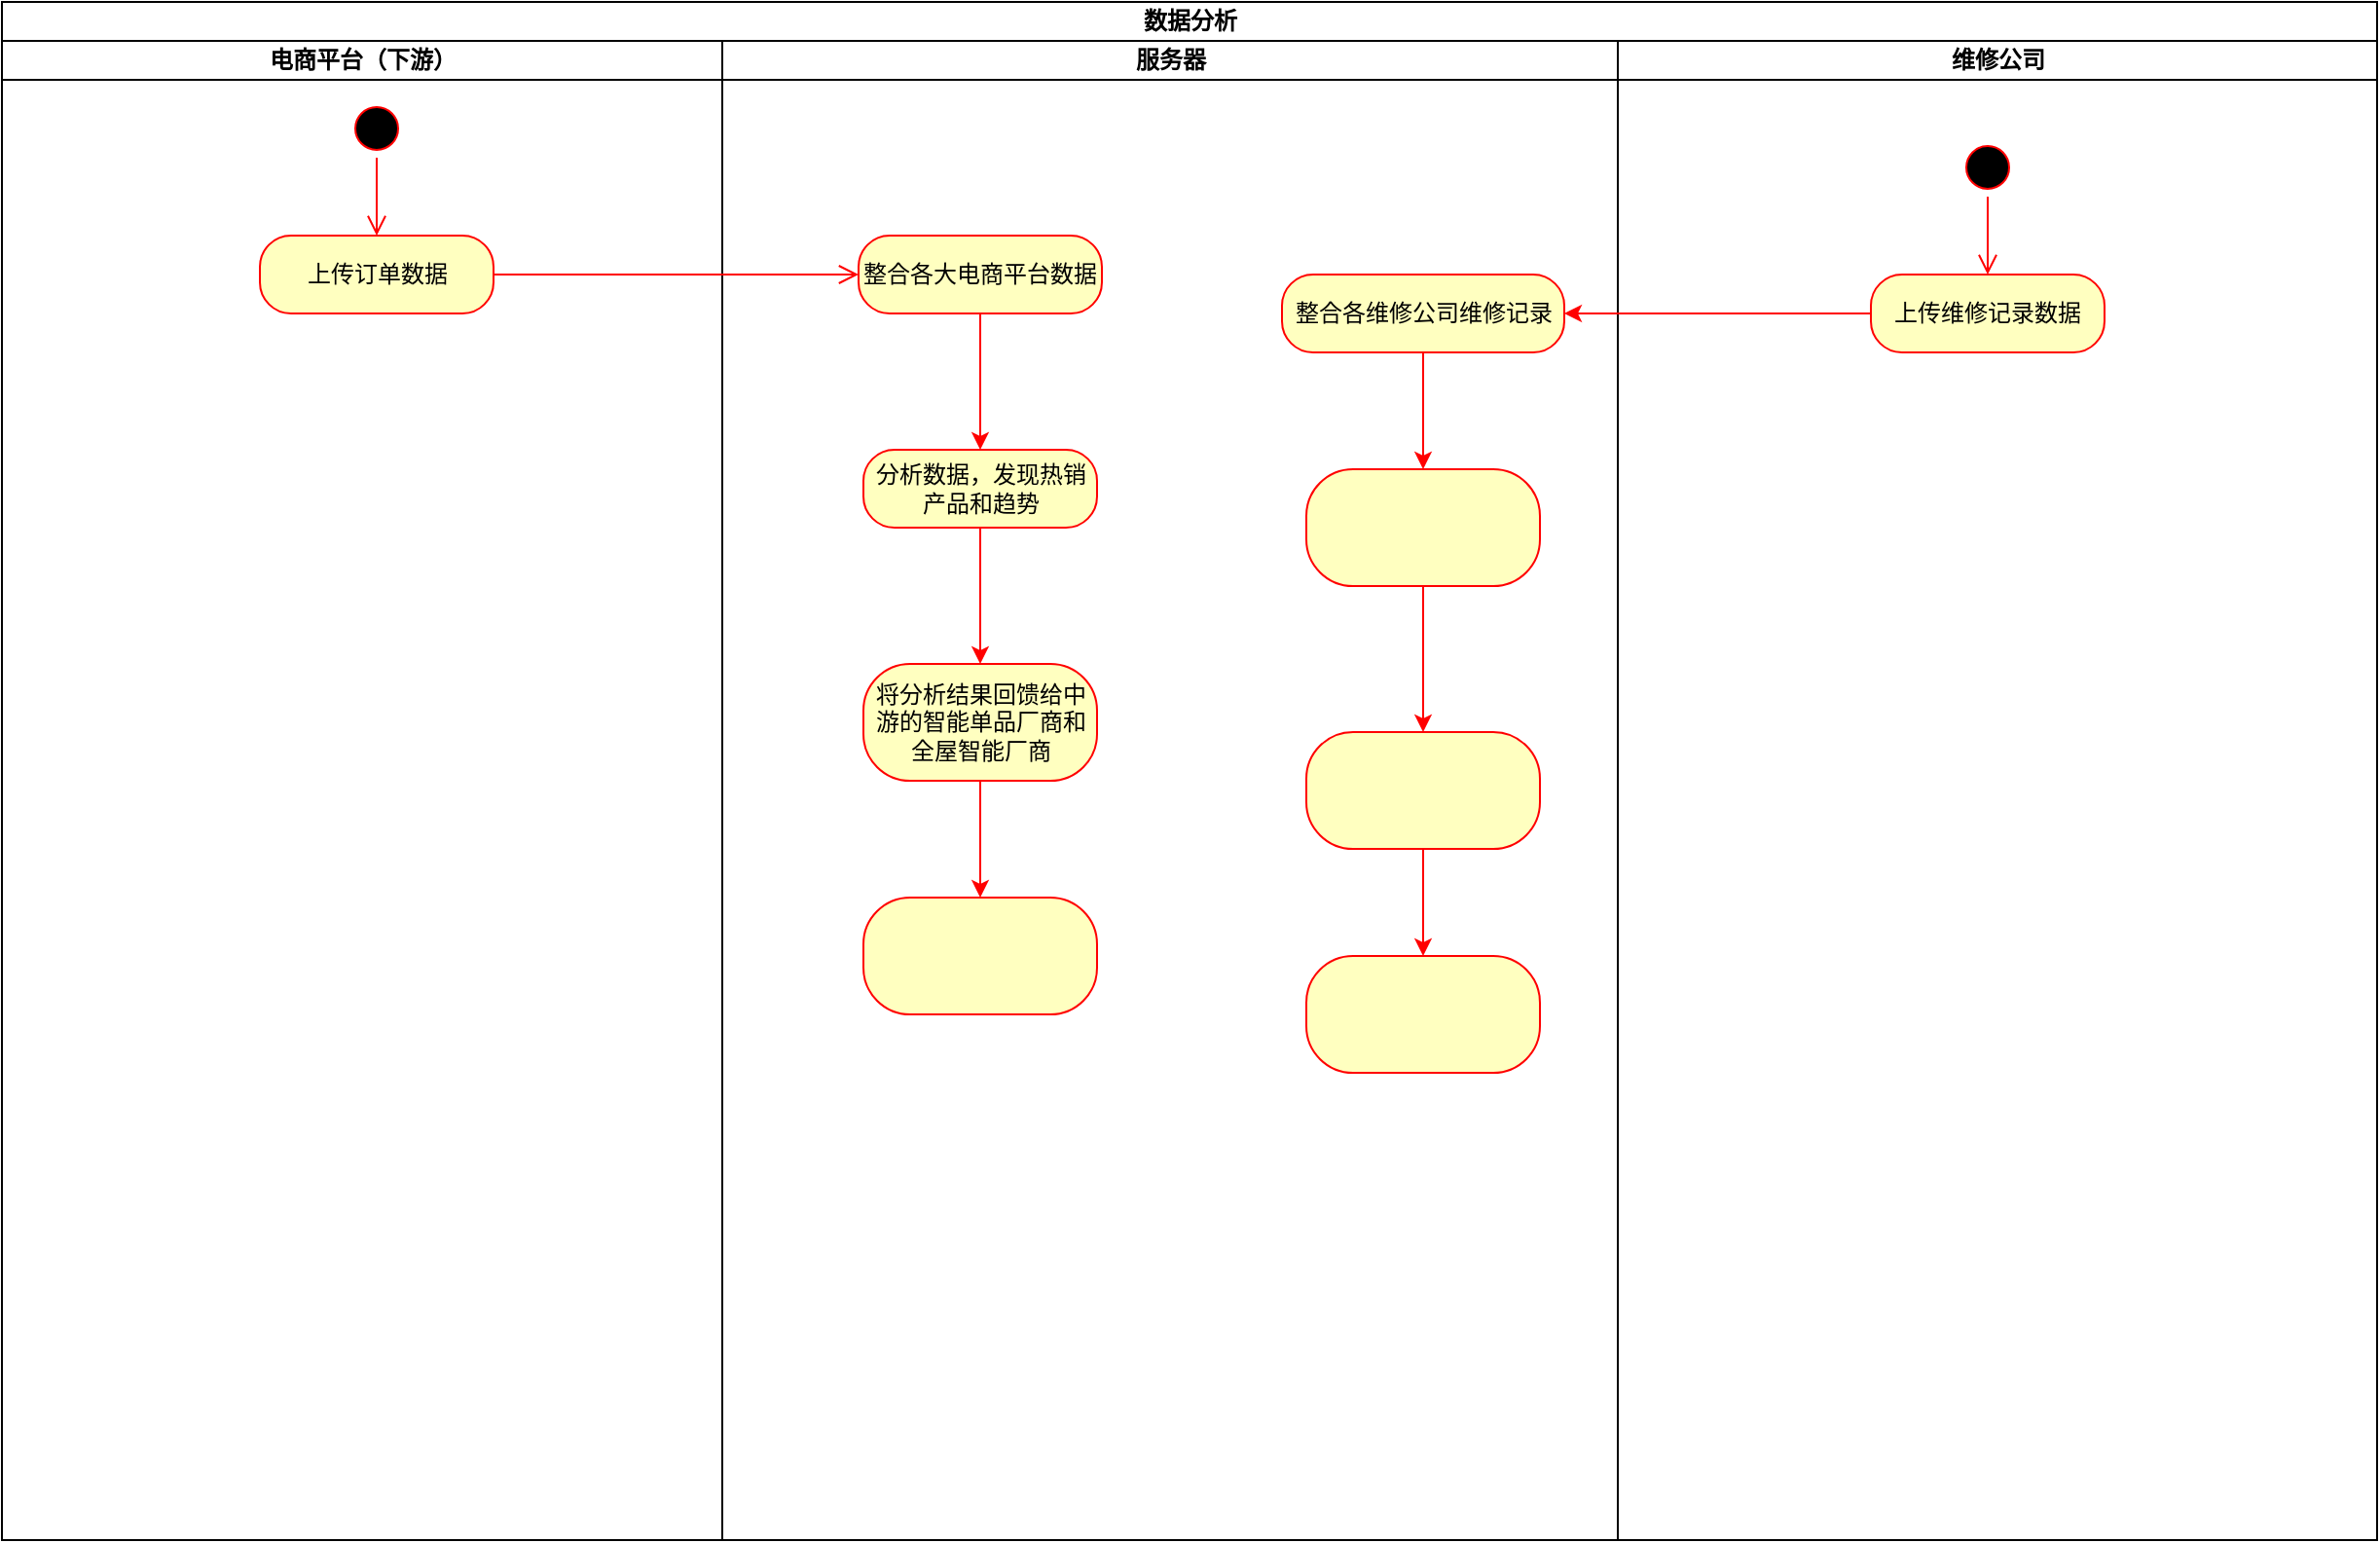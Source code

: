 <mxfile version="26.0.2">
  <diagram name="第 1 页" id="ImWzjJlC9RAwQVps99Y1">
    <mxGraphModel dx="1134" dy="600" grid="1" gridSize="10" guides="1" tooltips="1" connect="1" arrows="1" fold="1" page="1" pageScale="1" pageWidth="2339" pageHeight="3300" math="0" shadow="0">
      <root>
        <mxCell id="0" />
        <mxCell id="1" parent="0" />
        <mxCell id="pnAcOrzet5XJKguN2Ss9-24" value="数据分析" style="swimlane;childLayout=stackLayout;resizeParent=1;resizeParentMax=0;startSize=20;html=1;" vertex="1" parent="1">
          <mxGeometry x="420.0" y="500" width="1220" height="790" as="geometry" />
        </mxCell>
        <mxCell id="pnAcOrzet5XJKguN2Ss9-25" value="电商平台（下游）" style="swimlane;startSize=20;html=1;" vertex="1" parent="pnAcOrzet5XJKguN2Ss9-24">
          <mxGeometry y="20" width="370" height="770" as="geometry" />
        </mxCell>
        <mxCell id="pnAcOrzet5XJKguN2Ss9-28" value="" style="ellipse;html=1;shape=startState;fillColor=#000000;strokeColor=#ff0000;" vertex="1" parent="pnAcOrzet5XJKguN2Ss9-25">
          <mxGeometry x="177.5" y="30" width="30" height="30" as="geometry" />
        </mxCell>
        <mxCell id="pnAcOrzet5XJKguN2Ss9-29" value="" style="edgeStyle=orthogonalEdgeStyle;html=1;verticalAlign=bottom;endArrow=open;endSize=8;strokeColor=#ff0000;rounded=0;entryX=0.5;entryY=0;entryDx=0;entryDy=0;" edge="1" parent="pnAcOrzet5XJKguN2Ss9-25" source="pnAcOrzet5XJKguN2Ss9-28" target="pnAcOrzet5XJKguN2Ss9-30">
          <mxGeometry relative="1" as="geometry">
            <mxPoint x="192.5" y="120" as="targetPoint" />
          </mxGeometry>
        </mxCell>
        <mxCell id="pnAcOrzet5XJKguN2Ss9-30" value="上传订单数据" style="rounded=1;whiteSpace=wrap;html=1;arcSize=40;fontColor=#000000;fillColor=#ffffc0;strokeColor=#ff0000;" vertex="1" parent="pnAcOrzet5XJKguN2Ss9-25">
          <mxGeometry x="132.5" y="100" width="120" height="40" as="geometry" />
        </mxCell>
        <mxCell id="pnAcOrzet5XJKguN2Ss9-26" value="服务器" style="swimlane;startSize=20;html=1;" vertex="1" parent="pnAcOrzet5XJKguN2Ss9-24">
          <mxGeometry x="370" y="20" width="460" height="770" as="geometry" />
        </mxCell>
        <mxCell id="pnAcOrzet5XJKguN2Ss9-45" value="" style="edgeStyle=orthogonalEdgeStyle;rounded=0;orthogonalLoop=1;jettySize=auto;html=1;strokeColor=#FF0000;" edge="1" parent="pnAcOrzet5XJKguN2Ss9-26" source="pnAcOrzet5XJKguN2Ss9-32" target="pnAcOrzet5XJKguN2Ss9-44">
          <mxGeometry relative="1" as="geometry" />
        </mxCell>
        <mxCell id="pnAcOrzet5XJKguN2Ss9-32" value="整合各大电商平台数据" style="rounded=1;whiteSpace=wrap;html=1;arcSize=40;fontColor=#000000;fillColor=#ffffc0;strokeColor=#ff0000;" vertex="1" parent="pnAcOrzet5XJKguN2Ss9-26">
          <mxGeometry x="70.0" y="100" width="125" height="40" as="geometry" />
        </mxCell>
        <mxCell id="pnAcOrzet5XJKguN2Ss9-41" value="" style="edgeStyle=orthogonalEdgeStyle;rounded=0;orthogonalLoop=1;jettySize=auto;html=1;strokeColor=#FF0000;" edge="1" parent="pnAcOrzet5XJKguN2Ss9-26" source="pnAcOrzet5XJKguN2Ss9-38" target="pnAcOrzet5XJKguN2Ss9-40">
          <mxGeometry relative="1" as="geometry" />
        </mxCell>
        <mxCell id="pnAcOrzet5XJKguN2Ss9-38" value="整合各维修公司维修记录" style="whiteSpace=wrap;html=1;fillColor=#ffffc0;strokeColor=#ff0000;fontColor=#000000;rounded=1;arcSize=40;" vertex="1" parent="pnAcOrzet5XJKguN2Ss9-26">
          <mxGeometry x="287.5" y="120" width="145" height="40" as="geometry" />
        </mxCell>
        <mxCell id="pnAcOrzet5XJKguN2Ss9-43" value="" style="edgeStyle=orthogonalEdgeStyle;rounded=0;orthogonalLoop=1;jettySize=auto;html=1;strokeColor=#FF0000;" edge="1" parent="pnAcOrzet5XJKguN2Ss9-26" source="pnAcOrzet5XJKguN2Ss9-40" target="pnAcOrzet5XJKguN2Ss9-42">
          <mxGeometry relative="1" as="geometry" />
        </mxCell>
        <mxCell id="pnAcOrzet5XJKguN2Ss9-40" value="" style="whiteSpace=wrap;html=1;fillColor=#ffffc0;strokeColor=#ff0000;fontColor=#000000;rounded=1;arcSize=40;" vertex="1" parent="pnAcOrzet5XJKguN2Ss9-26">
          <mxGeometry x="300" y="220" width="120" height="60" as="geometry" />
        </mxCell>
        <mxCell id="pnAcOrzet5XJKguN2Ss9-51" value="" style="edgeStyle=orthogonalEdgeStyle;rounded=0;orthogonalLoop=1;jettySize=auto;html=1;strokeColor=#FF0000;" edge="1" parent="pnAcOrzet5XJKguN2Ss9-26" source="pnAcOrzet5XJKguN2Ss9-42" target="pnAcOrzet5XJKguN2Ss9-50">
          <mxGeometry relative="1" as="geometry" />
        </mxCell>
        <mxCell id="pnAcOrzet5XJKguN2Ss9-42" value="" style="whiteSpace=wrap;html=1;fillColor=#ffffc0;strokeColor=#ff0000;fontColor=#000000;rounded=1;arcSize=40;" vertex="1" parent="pnAcOrzet5XJKguN2Ss9-26">
          <mxGeometry x="300" y="355" width="120" height="60" as="geometry" />
        </mxCell>
        <mxCell id="pnAcOrzet5XJKguN2Ss9-47" value="" style="edgeStyle=orthogonalEdgeStyle;rounded=0;orthogonalLoop=1;jettySize=auto;html=1;strokeColor=#FF0000;" edge="1" parent="pnAcOrzet5XJKguN2Ss9-26" source="pnAcOrzet5XJKguN2Ss9-44" target="pnAcOrzet5XJKguN2Ss9-46">
          <mxGeometry relative="1" as="geometry" />
        </mxCell>
        <mxCell id="pnAcOrzet5XJKguN2Ss9-44" value="分析数据，发现热销产品和趋势" style="whiteSpace=wrap;html=1;fillColor=#ffffc0;strokeColor=#ff0000;fontColor=#000000;rounded=1;arcSize=40;" vertex="1" parent="pnAcOrzet5XJKguN2Ss9-26">
          <mxGeometry x="72.5" y="210" width="120" height="40" as="geometry" />
        </mxCell>
        <mxCell id="pnAcOrzet5XJKguN2Ss9-49" value="" style="edgeStyle=orthogonalEdgeStyle;rounded=0;orthogonalLoop=1;jettySize=auto;html=1;strokeColor=#FF0000;" edge="1" parent="pnAcOrzet5XJKguN2Ss9-26" source="pnAcOrzet5XJKguN2Ss9-46" target="pnAcOrzet5XJKguN2Ss9-48">
          <mxGeometry relative="1" as="geometry" />
        </mxCell>
        <mxCell id="pnAcOrzet5XJKguN2Ss9-46" value="将分析结果回馈给中游的智能单品厂商和全屋智能厂商" style="whiteSpace=wrap;html=1;fillColor=#ffffc0;strokeColor=#ff0000;fontColor=#000000;rounded=1;arcSize=40;" vertex="1" parent="pnAcOrzet5XJKguN2Ss9-26">
          <mxGeometry x="72.5" y="320" width="120" height="60" as="geometry" />
        </mxCell>
        <mxCell id="pnAcOrzet5XJKguN2Ss9-48" value="" style="whiteSpace=wrap;html=1;fillColor=#ffffc0;strokeColor=#ff0000;fontColor=#000000;rounded=1;arcSize=40;" vertex="1" parent="pnAcOrzet5XJKguN2Ss9-26">
          <mxGeometry x="72.5" y="440" width="120" height="60" as="geometry" />
        </mxCell>
        <mxCell id="pnAcOrzet5XJKguN2Ss9-50" value="" style="whiteSpace=wrap;html=1;fillColor=#ffffc0;strokeColor=#ff0000;fontColor=#000000;rounded=1;arcSize=40;" vertex="1" parent="pnAcOrzet5XJKguN2Ss9-26">
          <mxGeometry x="300" y="470" width="120" height="60" as="geometry" />
        </mxCell>
        <mxCell id="pnAcOrzet5XJKguN2Ss9-27" value="维修公司" style="swimlane;startSize=20;html=1;" vertex="1" parent="pnAcOrzet5XJKguN2Ss9-24">
          <mxGeometry x="830" y="20" width="390" height="770" as="geometry" />
        </mxCell>
        <mxCell id="pnAcOrzet5XJKguN2Ss9-34" value="" style="ellipse;html=1;shape=startState;fillColor=#000000;strokeColor=#ff0000;" vertex="1" parent="pnAcOrzet5XJKguN2Ss9-27">
          <mxGeometry x="175.0" y="50" width="30" height="30" as="geometry" />
        </mxCell>
        <mxCell id="pnAcOrzet5XJKguN2Ss9-35" value="" style="edgeStyle=orthogonalEdgeStyle;html=1;verticalAlign=bottom;endArrow=open;endSize=8;strokeColor=#ff0000;rounded=0;entryX=0.5;entryY=0;entryDx=0;entryDy=0;" edge="1" parent="pnAcOrzet5XJKguN2Ss9-27" source="pnAcOrzet5XJKguN2Ss9-34" target="pnAcOrzet5XJKguN2Ss9-36">
          <mxGeometry relative="1" as="geometry">
            <mxPoint x="190.0" y="140" as="targetPoint" />
          </mxGeometry>
        </mxCell>
        <mxCell id="pnAcOrzet5XJKguN2Ss9-36" value="上传维修记录数据" style="rounded=1;whiteSpace=wrap;html=1;arcSize=40;fontColor=#000000;fillColor=#ffffc0;strokeColor=#ff0000;" vertex="1" parent="pnAcOrzet5XJKguN2Ss9-27">
          <mxGeometry x="130.0" y="120" width="120" height="40" as="geometry" />
        </mxCell>
        <mxCell id="pnAcOrzet5XJKguN2Ss9-31" value="" style="edgeStyle=orthogonalEdgeStyle;html=1;verticalAlign=bottom;endArrow=open;endSize=8;strokeColor=#ff0000;rounded=0;entryX=0;entryY=0.5;entryDx=0;entryDy=0;" edge="1" parent="pnAcOrzet5XJKguN2Ss9-24" source="pnAcOrzet5XJKguN2Ss9-30" target="pnAcOrzet5XJKguN2Ss9-32">
          <mxGeometry relative="1" as="geometry">
            <mxPoint x="420.0" y="150" as="targetPoint" />
            <Array as="points">
              <mxPoint x="380" y="140" />
              <mxPoint x="380" y="140" />
            </Array>
          </mxGeometry>
        </mxCell>
        <mxCell id="pnAcOrzet5XJKguN2Ss9-39" value="" style="edgeStyle=orthogonalEdgeStyle;rounded=0;orthogonalLoop=1;jettySize=auto;html=1;strokeColor=#FF0000;" edge="1" parent="pnAcOrzet5XJKguN2Ss9-24" source="pnAcOrzet5XJKguN2Ss9-36" target="pnAcOrzet5XJKguN2Ss9-38">
          <mxGeometry relative="1" as="geometry" />
        </mxCell>
      </root>
    </mxGraphModel>
  </diagram>
</mxfile>
